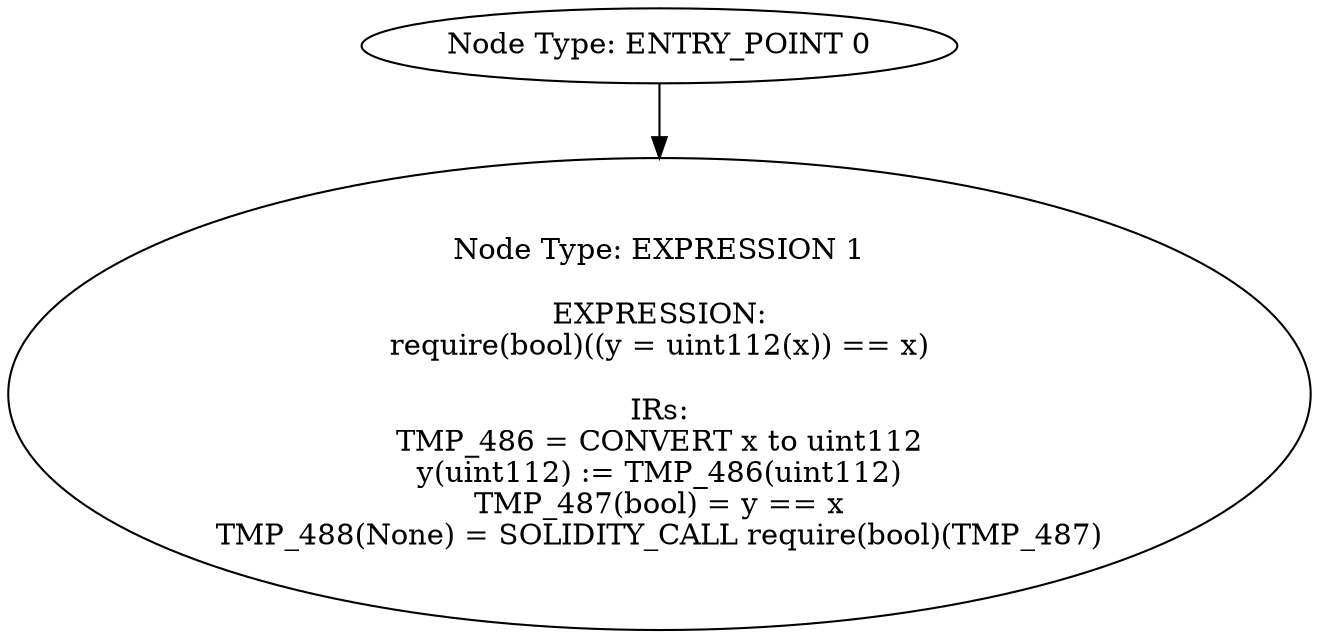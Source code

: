 digraph{
0[label="Node Type: ENTRY_POINT 0
"];
0->1;
1[label="Node Type: EXPRESSION 1

EXPRESSION:
require(bool)((y = uint112(x)) == x)

IRs:
TMP_486 = CONVERT x to uint112
y(uint112) := TMP_486(uint112)
TMP_487(bool) = y == x
TMP_488(None) = SOLIDITY_CALL require(bool)(TMP_487)"];
}
